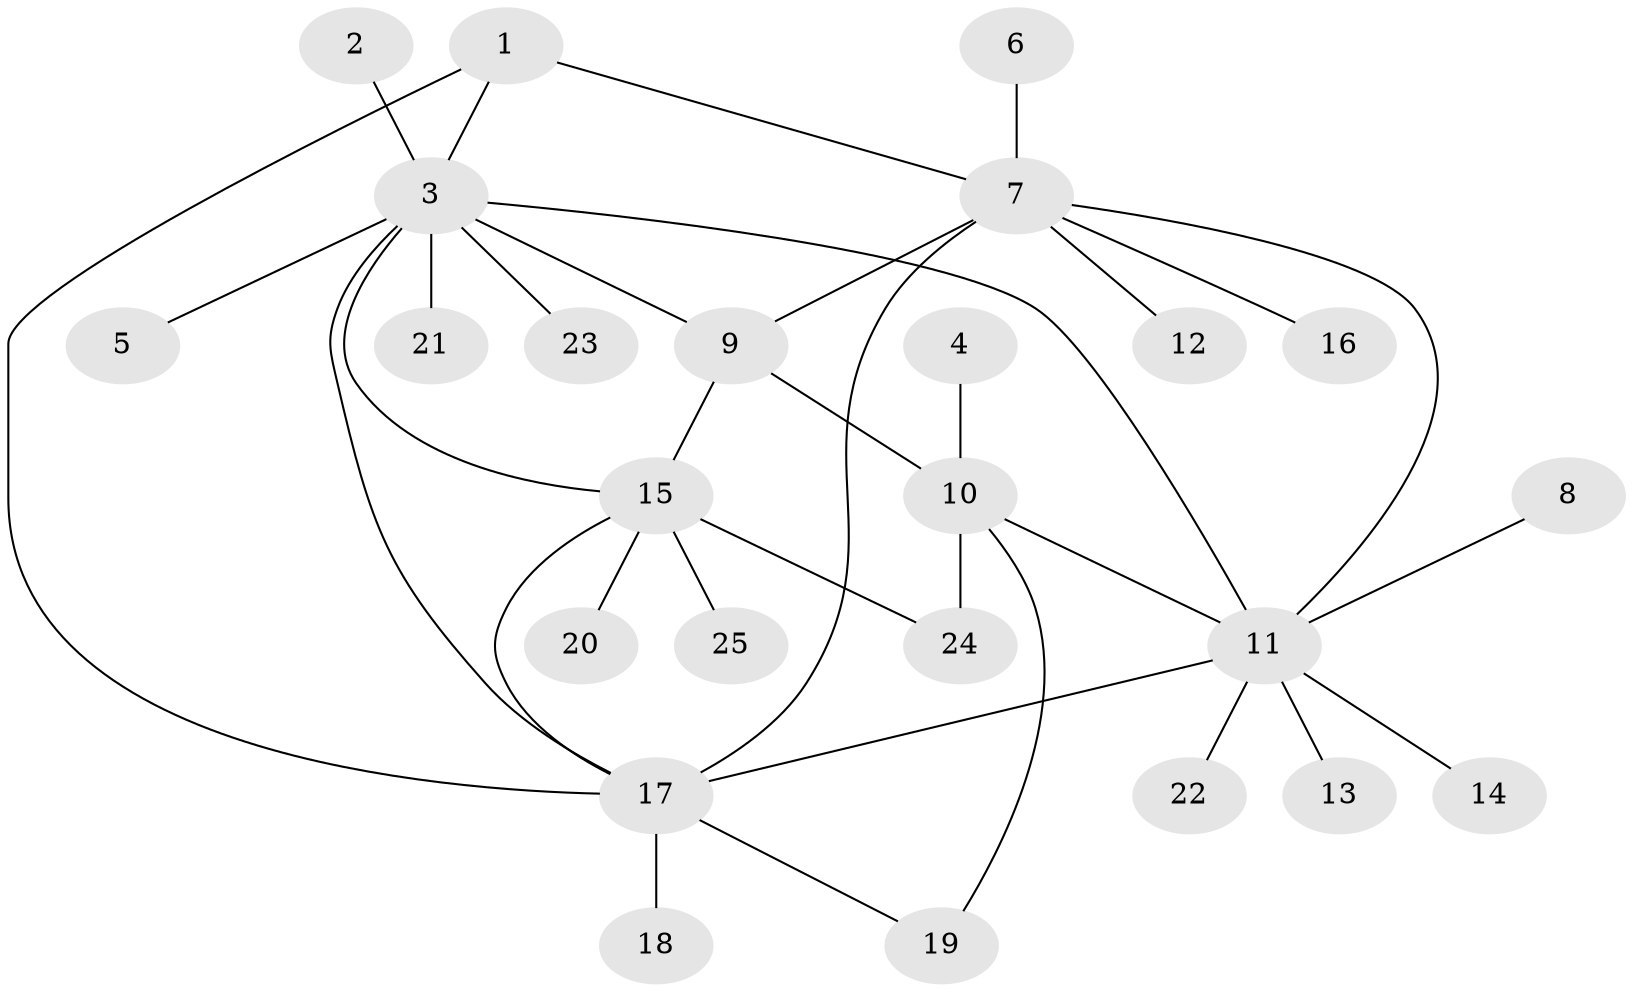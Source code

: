 // original degree distribution, {3: 0.14285714285714285, 8: 0.02040816326530612, 10: 0.02040816326530612, 9: 0.02040816326530612, 7: 0.02040816326530612, 5: 0.02040816326530612, 1: 0.6326530612244898, 11: 0.02040816326530612, 2: 0.08163265306122448, 6: 0.02040816326530612}
// Generated by graph-tools (version 1.1) at 2025/02/03/09/25 03:02:35]
// undirected, 25 vertices, 34 edges
graph export_dot {
graph [start="1"]
  node [color=gray90,style=filled];
  1;
  2;
  3;
  4;
  5;
  6;
  7;
  8;
  9;
  10;
  11;
  12;
  13;
  14;
  15;
  16;
  17;
  18;
  19;
  20;
  21;
  22;
  23;
  24;
  25;
  1 -- 3 [weight=1.0];
  1 -- 7 [weight=1.0];
  1 -- 17 [weight=1.0];
  2 -- 3 [weight=1.0];
  3 -- 5 [weight=1.0];
  3 -- 9 [weight=1.0];
  3 -- 11 [weight=1.0];
  3 -- 15 [weight=1.0];
  3 -- 17 [weight=1.0];
  3 -- 21 [weight=1.0];
  3 -- 23 [weight=1.0];
  4 -- 10 [weight=1.0];
  6 -- 7 [weight=1.0];
  7 -- 9 [weight=1.0];
  7 -- 11 [weight=1.0];
  7 -- 12 [weight=1.0];
  7 -- 16 [weight=1.0];
  7 -- 17 [weight=1.0];
  8 -- 11 [weight=1.0];
  9 -- 10 [weight=1.0];
  9 -- 15 [weight=1.0];
  10 -- 11 [weight=1.0];
  10 -- 19 [weight=1.0];
  10 -- 24 [weight=1.0];
  11 -- 13 [weight=1.0];
  11 -- 14 [weight=1.0];
  11 -- 17 [weight=1.0];
  11 -- 22 [weight=1.0];
  15 -- 17 [weight=1.0];
  15 -- 20 [weight=1.0];
  15 -- 24 [weight=1.0];
  15 -- 25 [weight=1.0];
  17 -- 18 [weight=1.0];
  17 -- 19 [weight=1.0];
}
